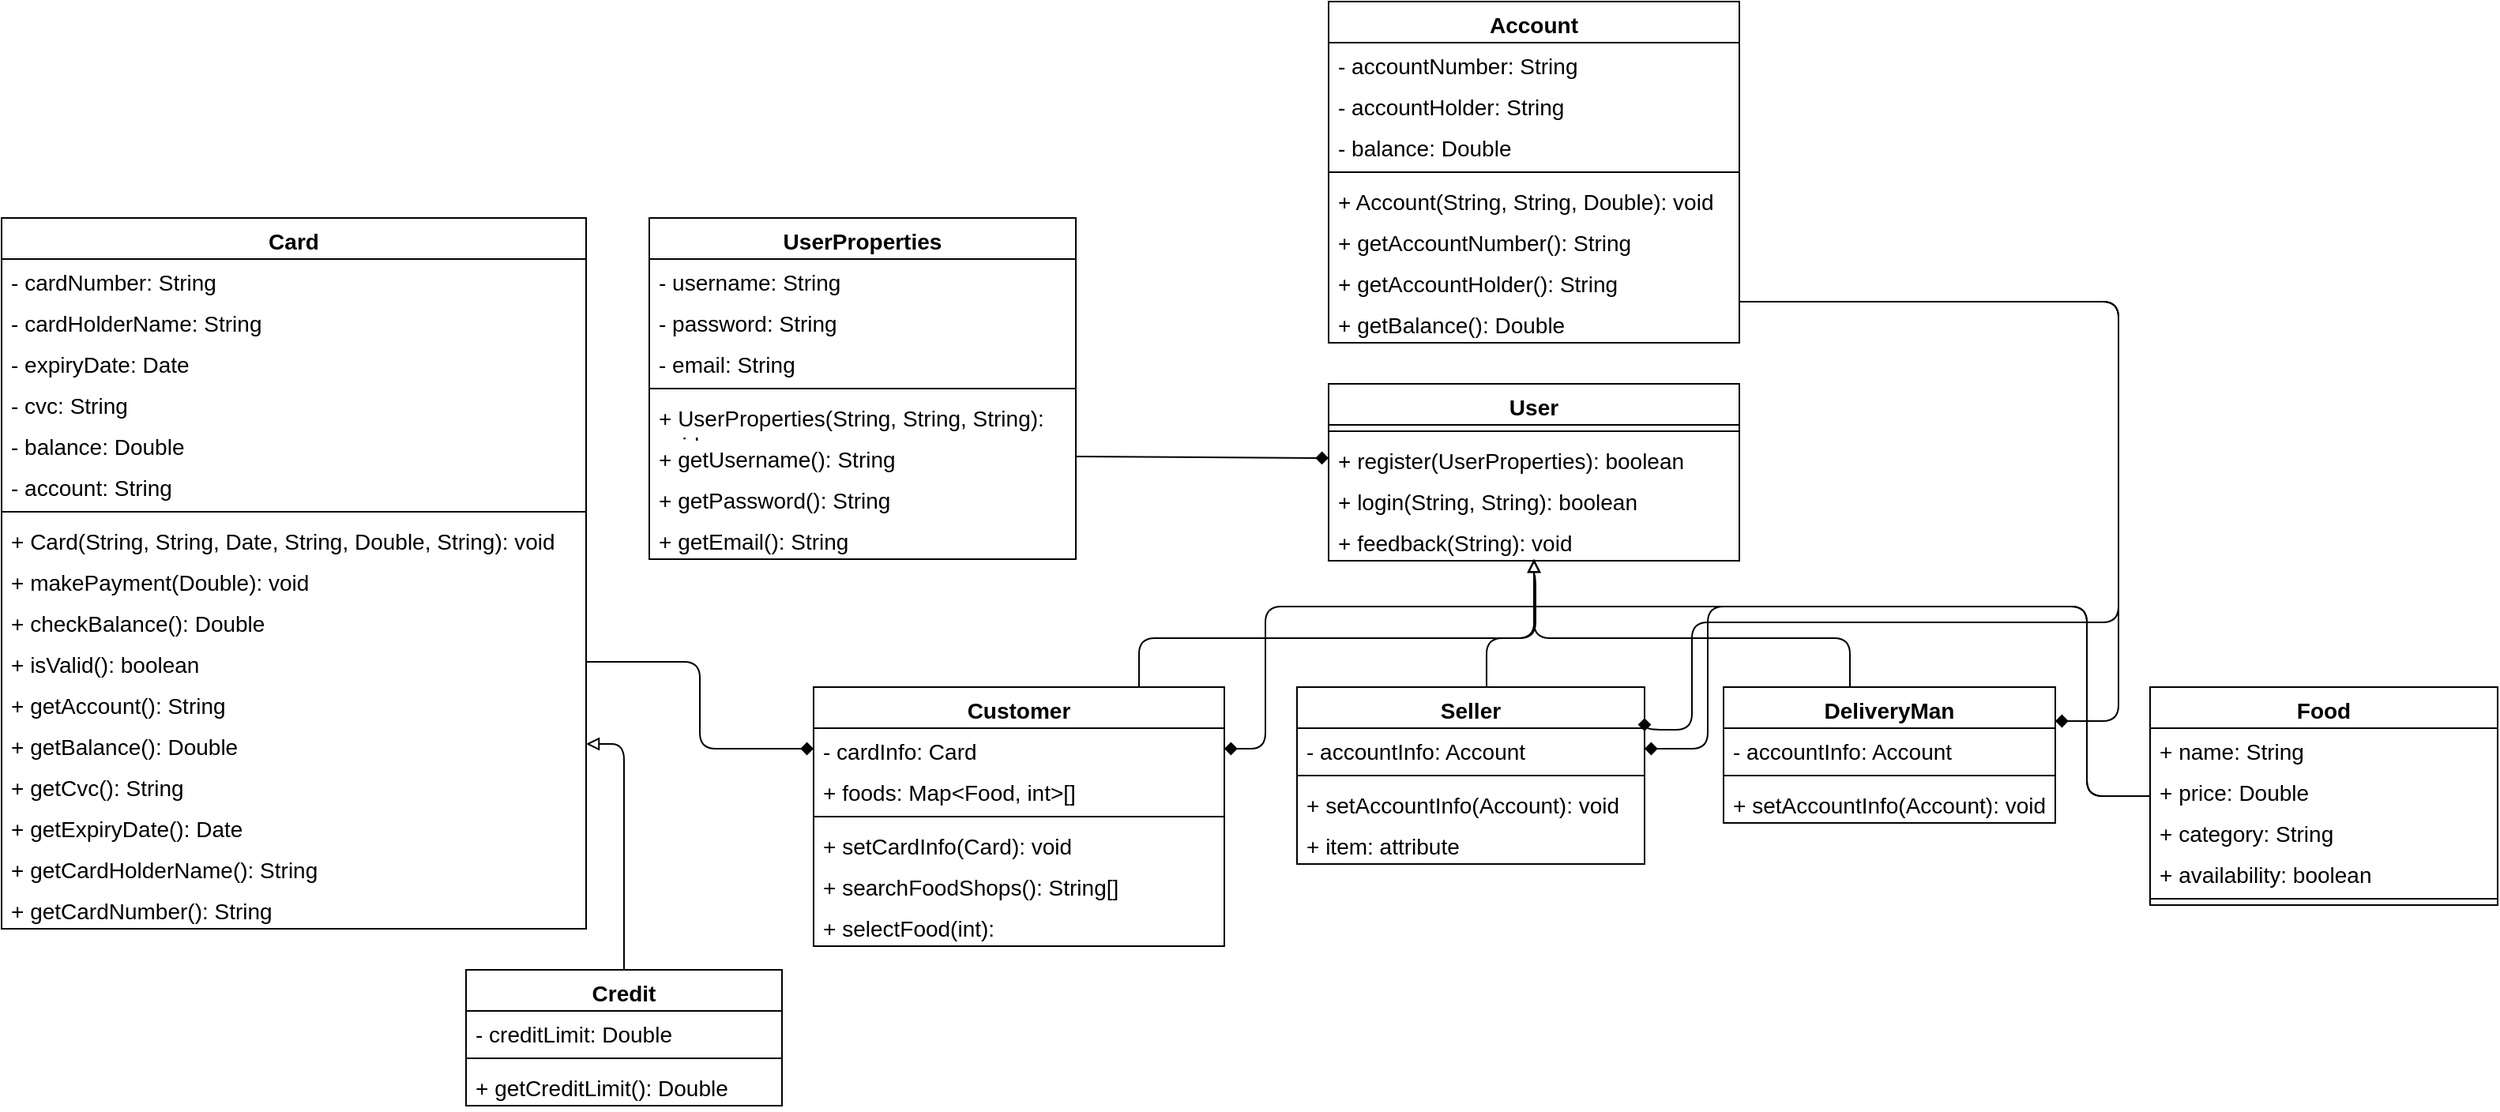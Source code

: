 <mxfile>
    <diagram id="xaGMiVS0vkVGwSSL2-Bg" name="Page-1">
        <mxGraphModel dx="1612" dy="1663" grid="1" gridSize="10" guides="1" tooltips="1" connect="1" arrows="1" fold="1" page="1" pageScale="1" pageWidth="850" pageHeight="1100" background="#ffffff" math="0" shadow="0">
            <root>
                <mxCell id="0"/>
                <mxCell id="1" parent="0"/>
                <mxCell id="2" value="Customer" style="swimlane;fontStyle=1;align=center;verticalAlign=top;childLayout=stackLayout;horizontal=1;startSize=26;horizontalStack=0;resizeParent=1;resizeParentMax=0;resizeLast=0;collapsible=1;marginBottom=0;whiteSpace=wrap;html=1;fontSize=14;" vertex="1" parent="1">
                    <mxGeometry x="-166" y="81" width="260" height="164" as="geometry"/>
                </mxCell>
                <mxCell id="3" value="- cardInfo: Card" style="text;strokeColor=none;fillColor=none;align=left;verticalAlign=top;spacingLeft=4;spacingRight=4;overflow=hidden;rotatable=0;points=[[0,0.5],[1,0.5]];portConstraint=eastwest;whiteSpace=wrap;html=1;fontSize=14;" vertex="1" parent="2">
                    <mxGeometry y="26" width="260" height="26" as="geometry"/>
                </mxCell>
                <mxCell id="92" value="+ foods: Map&amp;lt;Food, int&amp;gt;[]" style="text;strokeColor=none;fillColor=none;align=left;verticalAlign=top;spacingLeft=4;spacingRight=4;overflow=hidden;rotatable=0;points=[[0,0.5],[1,0.5]];portConstraint=eastwest;whiteSpace=wrap;html=1;fontSize=14;" vertex="1" parent="2">
                    <mxGeometry y="52" width="260" height="26" as="geometry"/>
                </mxCell>
                <mxCell id="4" value="" style="line;strokeWidth=1;fillColor=none;align=left;verticalAlign=middle;spacingTop=-1;spacingLeft=3;spacingRight=3;rotatable=0;labelPosition=right;points=[];portConstraint=eastwest;strokeColor=inherit;fontSize=14;" vertex="1" parent="2">
                    <mxGeometry y="78" width="260" height="8" as="geometry"/>
                </mxCell>
                <mxCell id="5" value="+ setCardInfo(Card): void" style="text;strokeColor=none;fillColor=none;align=left;verticalAlign=top;spacingLeft=4;spacingRight=4;overflow=hidden;rotatable=0;points=[[0,0.5],[1,0.5]];portConstraint=eastwest;whiteSpace=wrap;html=1;fontSize=14;" vertex="1" parent="2">
                    <mxGeometry y="86" width="260" height="26" as="geometry"/>
                </mxCell>
                <mxCell id="90" value="+ searchFoodShops(): String[]" style="text;strokeColor=none;fillColor=none;align=left;verticalAlign=top;spacingLeft=4;spacingRight=4;overflow=hidden;rotatable=0;points=[[0,0.5],[1,0.5]];portConstraint=eastwest;whiteSpace=wrap;html=1;fontSize=14;" vertex="1" parent="2">
                    <mxGeometry y="112" width="260" height="26" as="geometry"/>
                </mxCell>
                <mxCell id="91" value="+ selectFood(int):" style="text;strokeColor=none;fillColor=none;align=left;verticalAlign=top;spacingLeft=4;spacingRight=4;overflow=hidden;rotatable=0;points=[[0,0.5],[1,0.5]];portConstraint=eastwest;whiteSpace=wrap;html=1;fontSize=14;" vertex="1" parent="2">
                    <mxGeometry y="138" width="260" height="26" as="geometry"/>
                </mxCell>
                <mxCell id="6" value="Seller" style="swimlane;fontStyle=1;align=center;verticalAlign=top;childLayout=stackLayout;horizontal=1;startSize=26;horizontalStack=0;resizeParent=1;resizeParentMax=0;resizeLast=0;collapsible=1;marginBottom=0;whiteSpace=wrap;html=1;fontSize=14;" vertex="1" parent="1">
                    <mxGeometry x="140" y="81" width="220" height="112" as="geometry"/>
                </mxCell>
                <mxCell id="7" value="- accountInfo: Account" style="text;strokeColor=none;fillColor=none;align=left;verticalAlign=top;spacingLeft=4;spacingRight=4;overflow=hidden;rotatable=0;points=[[0,0.5],[1,0.5]];portConstraint=eastwest;whiteSpace=wrap;html=1;fontSize=14;" vertex="1" parent="6">
                    <mxGeometry y="26" width="220" height="26" as="geometry"/>
                </mxCell>
                <mxCell id="8" value="" style="line;strokeWidth=1;fillColor=none;align=left;verticalAlign=middle;spacingTop=-1;spacingLeft=3;spacingRight=3;rotatable=0;labelPosition=right;points=[];portConstraint=eastwest;strokeColor=inherit;fontSize=14;" vertex="1" parent="6">
                    <mxGeometry y="52" width="220" height="8" as="geometry"/>
                </mxCell>
                <mxCell id="9" value="+ setAccountInfo(Account): void" style="text;strokeColor=none;fillColor=none;align=left;verticalAlign=top;spacingLeft=4;spacingRight=4;overflow=hidden;rotatable=0;points=[[0,0.5],[1,0.5]];portConstraint=eastwest;whiteSpace=wrap;html=1;fontSize=14;" vertex="1" parent="6">
                    <mxGeometry y="60" width="220" height="26" as="geometry"/>
                </mxCell>
                <mxCell id="89" value="+ item: attribute" style="text;strokeColor=none;fillColor=none;align=left;verticalAlign=top;spacingLeft=4;spacingRight=4;overflow=hidden;rotatable=0;points=[[0,0.5],[1,0.5]];portConstraint=eastwest;whiteSpace=wrap;html=1;fontSize=14;" vertex="1" parent="6">
                    <mxGeometry y="86" width="220" height="26" as="geometry"/>
                </mxCell>
                <mxCell id="67" style="edgeStyle=orthogonalEdgeStyle;html=1;endArrow=block;endFill=0;fontSize=14;" edge="1" parent="1" source="10">
                    <mxGeometry relative="1" as="geometry">
                        <mxPoint x="290" y="2.274e-13" as="targetPoint"/>
                        <Array as="points">
                            <mxPoint x="490" y="50"/>
                            <mxPoint x="290" y="50"/>
                        </Array>
                    </mxGeometry>
                </mxCell>
                <mxCell id="10" value="DeliveryMan" style="swimlane;fontStyle=1;align=center;verticalAlign=top;childLayout=stackLayout;horizontal=1;startSize=26;horizontalStack=0;resizeParent=1;resizeParentMax=0;resizeLast=0;collapsible=1;marginBottom=0;whiteSpace=wrap;html=1;fontSize=14;" vertex="1" parent="1">
                    <mxGeometry x="410" y="81" width="210" height="86" as="geometry"/>
                </mxCell>
                <mxCell id="11" value="- accountInfo: Account" style="text;strokeColor=none;fillColor=none;align=left;verticalAlign=top;spacingLeft=4;spacingRight=4;overflow=hidden;rotatable=0;points=[[0,0.5],[1,0.5]];portConstraint=eastwest;whiteSpace=wrap;html=1;fontSize=14;" vertex="1" parent="10">
                    <mxGeometry y="26" width="210" height="26" as="geometry"/>
                </mxCell>
                <mxCell id="12" value="" style="line;strokeWidth=1;fillColor=none;align=left;verticalAlign=middle;spacingTop=-1;spacingLeft=3;spacingRight=3;rotatable=0;labelPosition=right;points=[];portConstraint=eastwest;strokeColor=inherit;fontSize=14;" vertex="1" parent="10">
                    <mxGeometry y="52" width="210" height="8" as="geometry"/>
                </mxCell>
                <mxCell id="13" value="+ setAccountInfo(Account): void" style="text;strokeColor=none;fillColor=none;align=left;verticalAlign=top;spacingLeft=4;spacingRight=4;overflow=hidden;rotatable=0;points=[[0,0.5],[1,0.5]];portConstraint=eastwest;whiteSpace=wrap;html=1;fontSize=14;" vertex="1" parent="10">
                    <mxGeometry y="60" width="210" height="26" as="geometry"/>
                </mxCell>
                <mxCell id="14" value="User" style="swimlane;fontStyle=1;align=center;verticalAlign=top;childLayout=stackLayout;horizontal=1;startSize=26;horizontalStack=0;resizeParent=1;resizeParentMax=0;resizeLast=0;collapsible=1;marginBottom=0;whiteSpace=wrap;html=1;fontSize=14;" vertex="1" parent="1">
                    <mxGeometry x="160" y="-111" width="260" height="112" as="geometry"/>
                </mxCell>
                <mxCell id="16" value="" style="line;strokeWidth=1;fillColor=none;align=left;verticalAlign=middle;spacingTop=-1;spacingLeft=3;spacingRight=3;rotatable=0;labelPosition=right;points=[];portConstraint=eastwest;strokeColor=inherit;fontSize=14;" vertex="1" parent="14">
                    <mxGeometry y="26" width="260" height="8" as="geometry"/>
                </mxCell>
                <mxCell id="17" value="+ register(UserProperties): boolean" style="text;strokeColor=none;fillColor=none;align=left;verticalAlign=top;spacingLeft=4;spacingRight=4;overflow=hidden;rotatable=0;points=[[0,0.5],[1,0.5]];portConstraint=eastwest;whiteSpace=wrap;html=1;fontSize=14;" vertex="1" parent="14">
                    <mxGeometry y="34" width="260" height="26" as="geometry"/>
                </mxCell>
                <mxCell id="28" value="+ login(String, String): boolean" style="text;strokeColor=none;fillColor=none;align=left;verticalAlign=top;spacingLeft=4;spacingRight=4;overflow=hidden;rotatable=0;points=[[0,0.5],[1,0.5]];portConstraint=eastwest;whiteSpace=wrap;html=1;fontSize=14;" vertex="1" parent="14">
                    <mxGeometry y="60" width="260" height="26" as="geometry"/>
                </mxCell>
                <mxCell id="88" value="+ feedback(String): void" style="text;strokeColor=none;fillColor=none;align=left;verticalAlign=top;spacingLeft=4;spacingRight=4;overflow=hidden;rotatable=0;points=[[0,0.5],[1,0.5]];portConstraint=eastwest;whiteSpace=wrap;html=1;fontSize=14;" vertex="1" parent="14">
                    <mxGeometry y="86" width="260" height="26" as="geometry"/>
                </mxCell>
                <mxCell id="18" value="UserProperties" style="swimlane;fontStyle=1;align=center;verticalAlign=top;childLayout=stackLayout;horizontal=1;startSize=26;horizontalStack=0;resizeParent=1;resizeParentMax=0;resizeLast=0;collapsible=1;marginBottom=0;whiteSpace=wrap;html=1;fontSize=14;" vertex="1" parent="1">
                    <mxGeometry x="-270" y="-216" width="270" height="216" as="geometry"/>
                </mxCell>
                <mxCell id="19" value="- username: String" style="text;strokeColor=none;fillColor=none;align=left;verticalAlign=top;spacingLeft=4;spacingRight=4;overflow=hidden;rotatable=0;points=[[0,0.5],[1,0.5]];portConstraint=eastwest;whiteSpace=wrap;html=1;fontSize=14;" vertex="1" parent="18">
                    <mxGeometry y="26" width="270" height="26" as="geometry"/>
                </mxCell>
                <mxCell id="22" value="- password: String" style="text;strokeColor=none;fillColor=none;align=left;verticalAlign=top;spacingLeft=4;spacingRight=4;overflow=hidden;rotatable=0;points=[[0,0.5],[1,0.5]];portConstraint=eastwest;whiteSpace=wrap;html=1;fontSize=14;" vertex="1" parent="18">
                    <mxGeometry y="52" width="270" height="26" as="geometry"/>
                </mxCell>
                <mxCell id="23" value="- email: String" style="text;strokeColor=none;fillColor=none;align=left;verticalAlign=top;spacingLeft=4;spacingRight=4;overflow=hidden;rotatable=0;points=[[0,0.5],[1,0.5]];portConstraint=eastwest;whiteSpace=wrap;html=1;fontSize=14;" vertex="1" parent="18">
                    <mxGeometry y="78" width="270" height="26" as="geometry"/>
                </mxCell>
                <mxCell id="20" value="" style="line;strokeWidth=1;fillColor=none;align=left;verticalAlign=middle;spacingTop=-1;spacingLeft=3;spacingRight=3;rotatable=0;labelPosition=right;points=[];portConstraint=eastwest;strokeColor=inherit;fontSize=14;" vertex="1" parent="18">
                    <mxGeometry y="104" width="270" height="8" as="geometry"/>
                </mxCell>
                <mxCell id="27" value="+ UserProperties(String, String, String): void" style="text;strokeColor=none;fillColor=none;align=left;verticalAlign=top;spacingLeft=4;spacingRight=4;overflow=hidden;rotatable=0;points=[[0,0.5],[1,0.5]];portConstraint=eastwest;whiteSpace=wrap;html=1;fontSize=14;" vertex="1" parent="18">
                    <mxGeometry y="112" width="270" height="26" as="geometry"/>
                </mxCell>
                <mxCell id="21" value="+ getUsername(): String&lt;div&gt;&lt;br&gt;&lt;/div&gt;" style="text;strokeColor=none;fillColor=none;align=left;verticalAlign=top;spacingLeft=4;spacingRight=4;overflow=hidden;rotatable=0;points=[[0,0.5],[1,0.5]];portConstraint=eastwest;whiteSpace=wrap;html=1;fontSize=14;" vertex="1" parent="18">
                    <mxGeometry y="138" width="270" height="26" as="geometry"/>
                </mxCell>
                <mxCell id="24" value="+ getPassword(): String&lt;div&gt;&lt;br&gt;&lt;/div&gt;" style="text;strokeColor=none;fillColor=none;align=left;verticalAlign=top;spacingLeft=4;spacingRight=4;overflow=hidden;rotatable=0;points=[[0,0.5],[1,0.5]];portConstraint=eastwest;whiteSpace=wrap;html=1;fontSize=14;" vertex="1" parent="18">
                    <mxGeometry y="164" width="270" height="26" as="geometry"/>
                </mxCell>
                <mxCell id="25" value="+ getEmail(): String&lt;div&gt;&lt;br&gt;&lt;/div&gt;" style="text;strokeColor=none;fillColor=none;align=left;verticalAlign=top;spacingLeft=4;spacingRight=4;overflow=hidden;rotatable=0;points=[[0,0.5],[1,0.5]];portConstraint=eastwest;whiteSpace=wrap;html=1;fontSize=14;" vertex="1" parent="18">
                    <mxGeometry y="190" width="270" height="26" as="geometry"/>
                </mxCell>
                <mxCell id="34" style="edgeStyle=none;html=1;entryX=0;entryY=0.5;entryDx=0;entryDy=0;endArrow=diamond;endFill=1;exitX=1;exitY=0.5;exitDx=0;exitDy=0;fontSize=14;" edge="1" parent="1" source="21" target="17">
                    <mxGeometry relative="1" as="geometry"/>
                </mxCell>
                <mxCell id="35" value="Card" style="swimlane;fontStyle=1;align=center;verticalAlign=top;childLayout=stackLayout;horizontal=1;startSize=26;horizontalStack=0;resizeParent=1;resizeParentMax=0;resizeLast=0;collapsible=1;marginBottom=0;whiteSpace=wrap;html=1;fontSize=14;" vertex="1" parent="1">
                    <mxGeometry x="-680" y="-216" width="370" height="450" as="geometry"/>
                </mxCell>
                <mxCell id="36" value="-&amp;nbsp;&lt;span style=&quot;white-space-collapse: preserve; background-color: transparent;&quot;&gt;cardNumber: String&lt;/span&gt;" style="text;strokeColor=none;fillColor=none;align=left;verticalAlign=top;spacingLeft=4;spacingRight=4;overflow=hidden;rotatable=0;points=[[0,0.5],[1,0.5]];portConstraint=eastwest;whiteSpace=wrap;html=1;fontSize=14;" vertex="1" parent="35">
                    <mxGeometry y="26" width="370" height="26" as="geometry"/>
                </mxCell>
                <mxCell id="39" value="-&amp;nbsp;&lt;span style=&quot;white-space-collapse: preserve; background-color: transparent;&quot;&gt;cardHolderName: String&lt;/span&gt;" style="text;strokeColor=none;fillColor=none;align=left;verticalAlign=top;spacingLeft=4;spacingRight=4;overflow=hidden;rotatable=0;points=[[0,0.5],[1,0.5]];portConstraint=eastwest;whiteSpace=wrap;html=1;fontSize=14;" vertex="1" parent="35">
                    <mxGeometry y="52" width="370" height="26" as="geometry"/>
                </mxCell>
                <mxCell id="40" value="- expiryDate: Date" style="text;strokeColor=none;fillColor=none;align=left;verticalAlign=top;spacingLeft=4;spacingRight=4;overflow=hidden;rotatable=0;points=[[0,0.5],[1,0.5]];portConstraint=eastwest;whiteSpace=wrap;html=1;fontSize=14;" vertex="1" parent="35">
                    <mxGeometry y="78" width="370" height="26" as="geometry"/>
                </mxCell>
                <mxCell id="41" value="- cvc: String" style="text;strokeColor=none;fillColor=none;align=left;verticalAlign=top;spacingLeft=4;spacingRight=4;overflow=hidden;rotatable=0;points=[[0,0.5],[1,0.5]];portConstraint=eastwest;whiteSpace=wrap;html=1;fontSize=14;" vertex="1" parent="35">
                    <mxGeometry y="104" width="370" height="26" as="geometry"/>
                </mxCell>
                <mxCell id="42" value="- balance&lt;span style=&quot;white-space-collapse: preserve; background-color: transparent;&quot;&gt;: Double&lt;/span&gt;" style="text;strokeColor=none;fillColor=none;align=left;verticalAlign=top;spacingLeft=4;spacingRight=4;overflow=hidden;rotatable=0;points=[[0,0.5],[1,0.5]];portConstraint=eastwest;whiteSpace=wrap;html=1;fontSize=14;" vertex="1" parent="35">
                    <mxGeometry y="130" width="370" height="26" as="geometry"/>
                </mxCell>
                <mxCell id="43" value="- account&lt;span style=&quot;white-space-collapse: preserve; background-color: transparent;&quot;&gt;: String&lt;/span&gt;" style="text;strokeColor=none;fillColor=none;align=left;verticalAlign=top;spacingLeft=4;spacingRight=4;overflow=hidden;rotatable=0;points=[[0,0.5],[1,0.5]];portConstraint=eastwest;whiteSpace=wrap;html=1;fontSize=14;" vertex="1" parent="35">
                    <mxGeometry y="156" width="370" height="26" as="geometry"/>
                </mxCell>
                <mxCell id="37" value="" style="line;strokeWidth=1;fillColor=none;align=left;verticalAlign=middle;spacingTop=-1;spacingLeft=3;spacingRight=3;rotatable=0;labelPosition=right;points=[];portConstraint=eastwest;strokeColor=inherit;fontSize=14;" vertex="1" parent="35">
                    <mxGeometry y="182" width="370" height="8" as="geometry"/>
                </mxCell>
                <mxCell id="59" value="+ Card(String, String, Date, String, Double, String): void" style="text;strokeColor=none;fillColor=none;align=left;verticalAlign=top;spacingLeft=4;spacingRight=4;overflow=hidden;rotatable=0;points=[[0,0.5],[1,0.5]];portConstraint=eastwest;whiteSpace=wrap;html=1;fontSize=14;" vertex="1" parent="35">
                    <mxGeometry y="190" width="370" height="26" as="geometry"/>
                </mxCell>
                <mxCell id="38" value="+ makePayment(Double): void" style="text;strokeColor=none;fillColor=none;align=left;verticalAlign=top;spacingLeft=4;spacingRight=4;overflow=hidden;rotatable=0;points=[[0,0.5],[1,0.5]];portConstraint=eastwest;whiteSpace=wrap;html=1;fontSize=14;" vertex="1" parent="35">
                    <mxGeometry y="216" width="370" height="26" as="geometry"/>
                </mxCell>
                <mxCell id="44" value="+ checkBalance(): Double" style="text;strokeColor=none;fillColor=none;align=left;verticalAlign=top;spacingLeft=4;spacingRight=4;overflow=hidden;rotatable=0;points=[[0,0.5],[1,0.5]];portConstraint=eastwest;whiteSpace=wrap;html=1;fontSize=14;" vertex="1" parent="35">
                    <mxGeometry y="242" width="370" height="26" as="geometry"/>
                </mxCell>
                <mxCell id="45" value="+ isValid(): boolean" style="text;strokeColor=none;fillColor=none;align=left;verticalAlign=top;spacingLeft=4;spacingRight=4;overflow=hidden;rotatable=0;points=[[0,0.5],[1,0.5]];portConstraint=eastwest;whiteSpace=wrap;html=1;fontSize=14;" vertex="1" parent="35">
                    <mxGeometry y="268" width="370" height="26" as="geometry"/>
                </mxCell>
                <mxCell id="81" value="+ getAccount()&lt;span style=&quot;white-space-collapse: preserve; background-color: transparent;&quot;&gt;: String&lt;/span&gt;" style="text;strokeColor=none;fillColor=none;align=left;verticalAlign=top;spacingLeft=4;spacingRight=4;overflow=hidden;rotatable=0;points=[[0,0.5],[1,0.5]];portConstraint=eastwest;whiteSpace=wrap;html=1;fontSize=14;" vertex="1" parent="35">
                    <mxGeometry y="294" width="370" height="26" as="geometry"/>
                </mxCell>
                <mxCell id="80" value="+ getBalance(): Double" style="text;strokeColor=none;fillColor=none;align=left;verticalAlign=top;spacingLeft=4;spacingRight=4;overflow=hidden;rotatable=0;points=[[0,0.5],[1,0.5]];portConstraint=eastwest;whiteSpace=wrap;html=1;fontSize=14;" vertex="1" parent="35">
                    <mxGeometry y="320" width="370" height="26" as="geometry"/>
                </mxCell>
                <mxCell id="79" value="+ getCvc(): String&lt;span style=&quot;white-space: pre;&quot;&gt;&#x9;&lt;/span&gt;&lt;span style=&quot;white-space: pre;&quot;&gt;&#x9;&lt;/span&gt;" style="text;strokeColor=none;fillColor=none;align=left;verticalAlign=top;spacingLeft=4;spacingRight=4;overflow=hidden;rotatable=0;points=[[0,0.5],[1,0.5]];portConstraint=eastwest;whiteSpace=wrap;html=1;fontSize=14;" vertex="1" parent="35">
                    <mxGeometry y="346" width="370" height="26" as="geometry"/>
                </mxCell>
                <mxCell id="78" value="+ getExpiryDate(): Date" style="text;strokeColor=none;fillColor=none;align=left;verticalAlign=top;spacingLeft=4;spacingRight=4;overflow=hidden;rotatable=0;points=[[0,0.5],[1,0.5]];portConstraint=eastwest;whiteSpace=wrap;html=1;fontSize=14;" vertex="1" parent="35">
                    <mxGeometry y="372" width="370" height="26" as="geometry"/>
                </mxCell>
                <mxCell id="77" value="+ getCardHolderName(): String" style="text;strokeColor=none;fillColor=none;align=left;verticalAlign=top;spacingLeft=4;spacingRight=4;overflow=hidden;rotatable=0;points=[[0,0.5],[1,0.5]];portConstraint=eastwest;whiteSpace=wrap;html=1;fontSize=14;" vertex="1" parent="35">
                    <mxGeometry y="398" width="370" height="26" as="geometry"/>
                </mxCell>
                <mxCell id="76" value="+ getCardNumber(): String" style="text;strokeColor=none;fillColor=none;align=left;verticalAlign=top;spacingLeft=4;spacingRight=4;overflow=hidden;rotatable=0;points=[[0,0.5],[1,0.5]];portConstraint=eastwest;whiteSpace=wrap;html=1;fontSize=14;" vertex="1" parent="35">
                    <mxGeometry y="424" width="370" height="26" as="geometry"/>
                </mxCell>
                <mxCell id="82" style="edgeStyle=orthogonalEdgeStyle;html=1;entryX=1;entryY=0.5;entryDx=0;entryDy=0;endArrow=block;endFill=0;fontSize=14;" edge="1" parent="1" source="46" target="80">
                    <mxGeometry relative="1" as="geometry"/>
                </mxCell>
                <mxCell id="46" value="Credit" style="swimlane;fontStyle=1;align=center;verticalAlign=top;childLayout=stackLayout;horizontal=1;startSize=26;horizontalStack=0;resizeParent=1;resizeParentMax=0;resizeLast=0;collapsible=1;marginBottom=0;whiteSpace=wrap;html=1;fontSize=14;" vertex="1" parent="1">
                    <mxGeometry x="-386" y="260" width="200" height="86" as="geometry"/>
                </mxCell>
                <mxCell id="47" value="- creditLimit: Double" style="text;strokeColor=none;fillColor=none;align=left;verticalAlign=top;spacingLeft=4;spacingRight=4;overflow=hidden;rotatable=0;points=[[0,0.5],[1,0.5]];portConstraint=eastwest;whiteSpace=wrap;html=1;fontSize=14;" vertex="1" parent="46">
                    <mxGeometry y="26" width="200" height="26" as="geometry"/>
                </mxCell>
                <mxCell id="53" value="" style="line;strokeWidth=1;fillColor=none;align=left;verticalAlign=middle;spacingTop=-1;spacingLeft=3;spacingRight=3;rotatable=0;labelPosition=right;points=[];portConstraint=eastwest;strokeColor=inherit;fontSize=14;" vertex="1" parent="46">
                    <mxGeometry y="52" width="200" height="8" as="geometry"/>
                </mxCell>
                <mxCell id="57" value="+ getCreditLimit(): Double" style="text;strokeColor=none;fillColor=none;align=left;verticalAlign=top;spacingLeft=4;spacingRight=4;overflow=hidden;rotatable=0;points=[[0,0.5],[1,0.5]];portConstraint=eastwest;whiteSpace=wrap;html=1;fontSize=14;" vertex="1" parent="46">
                    <mxGeometry y="60" width="200" height="26" as="geometry"/>
                </mxCell>
                <mxCell id="63" style="edgeStyle=orthogonalEdgeStyle;html=1;entryX=0;entryY=0.5;entryDx=0;entryDy=0;endArrow=diamond;endFill=1;fontSize=14;" edge="1" parent="1" source="45" target="3">
                    <mxGeometry relative="1" as="geometry"/>
                </mxCell>
                <mxCell id="64" style="edgeStyle=orthogonalEdgeStyle;html=1;endArrow=block;endFill=0;fontSize=14;" edge="1" parent="1" source="2">
                    <mxGeometry relative="1" as="geometry">
                        <mxPoint x="90" y="80" as="sourcePoint"/>
                        <mxPoint x="290" as="targetPoint"/>
                        <Array as="points">
                            <mxPoint x="40" y="50"/>
                            <mxPoint x="291" y="50"/>
                            <mxPoint x="291" y="10"/>
                            <mxPoint x="290" y="10"/>
                        </Array>
                    </mxGeometry>
                </mxCell>
                <mxCell id="65" style="edgeStyle=orthogonalEdgeStyle;html=1;entryX=0.501;entryY=0.993;entryDx=0;entryDy=0;entryPerimeter=0;endArrow=block;endFill=0;fontSize=14;" edge="1" parent="1" source="6">
                    <mxGeometry relative="1" as="geometry">
                        <mxPoint x="289.85" y="80.18" as="sourcePoint"/>
                        <mxPoint x="290.11" y="-0.002" as="targetPoint"/>
                        <Array as="points">
                            <mxPoint x="260" y="50"/>
                            <mxPoint x="290" y="50"/>
                        </Array>
                    </mxGeometry>
                </mxCell>
                <mxCell id="68" value="Account" style="swimlane;fontStyle=1;align=center;verticalAlign=top;childLayout=stackLayout;horizontal=1;startSize=26;horizontalStack=0;resizeParent=1;resizeParentMax=0;resizeLast=0;collapsible=1;marginBottom=0;whiteSpace=wrap;html=1;fontSize=14;" vertex="1" parent="1">
                    <mxGeometry x="160" y="-353" width="260" height="216" as="geometry"/>
                </mxCell>
                <mxCell id="72" value="- accountNumber: String" style="text;strokeColor=none;fillColor=none;align=left;verticalAlign=top;spacingLeft=4;spacingRight=4;overflow=hidden;rotatable=0;points=[[0,0.5],[1,0.5]];portConstraint=eastwest;whiteSpace=wrap;html=1;fontSize=14;" vertex="1" parent="68">
                    <mxGeometry y="26" width="260" height="26" as="geometry"/>
                </mxCell>
                <mxCell id="70" value="- accountHolder: String" style="text;strokeColor=none;fillColor=none;align=left;verticalAlign=top;spacingLeft=4;spacingRight=4;overflow=hidden;rotatable=0;points=[[0,0.5],[1,0.5]];portConstraint=eastwest;whiteSpace=wrap;html=1;fontSize=14;" vertex="1" parent="68">
                    <mxGeometry y="52" width="260" height="26" as="geometry"/>
                </mxCell>
                <mxCell id="73" value="- balance: Double" style="text;strokeColor=none;fillColor=none;align=left;verticalAlign=top;spacingLeft=4;spacingRight=4;overflow=hidden;rotatable=0;points=[[0,0.5],[1,0.5]];portConstraint=eastwest;whiteSpace=wrap;html=1;fontSize=14;" vertex="1" parent="68">
                    <mxGeometry y="78" width="260" height="26" as="geometry"/>
                </mxCell>
                <mxCell id="69" value="" style="line;strokeWidth=1;fillColor=none;align=left;verticalAlign=middle;spacingTop=-1;spacingLeft=3;spacingRight=3;rotatable=0;labelPosition=right;points=[];portConstraint=eastwest;strokeColor=inherit;fontSize=14;" vertex="1" parent="68">
                    <mxGeometry y="104" width="260" height="8" as="geometry"/>
                </mxCell>
                <mxCell id="74" value="+ Account(String, String, Double): void" style="text;strokeColor=none;fillColor=none;align=left;verticalAlign=top;spacingLeft=4;spacingRight=4;overflow=hidden;rotatable=0;points=[[0,0.5],[1,0.5]];portConstraint=eastwest;whiteSpace=wrap;html=1;fontSize=14;" vertex="1" parent="68">
                    <mxGeometry y="112" width="260" height="26" as="geometry"/>
                </mxCell>
                <mxCell id="75" value="+ getAccountNumber(): String" style="text;strokeColor=none;fillColor=none;align=left;verticalAlign=top;spacingLeft=4;spacingRight=4;overflow=hidden;rotatable=0;points=[[0,0.5],[1,0.5]];portConstraint=eastwest;whiteSpace=wrap;html=1;fontSize=14;" vertex="1" parent="68">
                    <mxGeometry y="138" width="260" height="26" as="geometry"/>
                </mxCell>
                <mxCell id="83" value="+ getAccountHolder(): String" style="text;strokeColor=none;fillColor=none;align=left;verticalAlign=top;spacingLeft=4;spacingRight=4;overflow=hidden;rotatable=0;points=[[0,0.5],[1,0.5]];portConstraint=eastwest;whiteSpace=wrap;html=1;fontSize=14;" vertex="1" parent="68">
                    <mxGeometry y="164" width="260" height="26" as="geometry"/>
                </mxCell>
                <mxCell id="71" value="+ getBalance(): Double" style="text;strokeColor=none;fillColor=none;align=left;verticalAlign=top;spacingLeft=4;spacingRight=4;overflow=hidden;rotatable=0;points=[[0,0.5],[1,0.5]];portConstraint=eastwest;whiteSpace=wrap;html=1;fontSize=14;" vertex="1" parent="68">
                    <mxGeometry y="190" width="260" height="26" as="geometry"/>
                </mxCell>
                <mxCell id="84" style="edgeStyle=orthogonalEdgeStyle;html=1;entryX=1;entryY=0.25;entryDx=0;entryDy=0;endArrow=diamond;endFill=1;fontSize=14;" edge="1" parent="1" source="83" target="6">
                    <mxGeometry relative="1" as="geometry">
                        <Array as="points">
                            <mxPoint x="660" y="-163"/>
                            <mxPoint x="660" y="40"/>
                            <mxPoint x="390" y="40"/>
                            <mxPoint x="390" y="108"/>
                            <mxPoint x="360" y="108"/>
                        </Array>
                    </mxGeometry>
                </mxCell>
                <mxCell id="85" style="edgeStyle=orthogonalEdgeStyle;html=1;entryX=1;entryY=0.25;entryDx=0;entryDy=0;endArrow=diamond;endFill=1;fontSize=14;" edge="1" parent="1" source="83" target="10">
                    <mxGeometry relative="1" as="geometry">
                        <Array as="points">
                            <mxPoint x="660" y="-163"/>
                            <mxPoint x="660" y="102"/>
                        </Array>
                    </mxGeometry>
                </mxCell>
                <mxCell id="103" style="edgeStyle=orthogonalEdgeStyle;html=1;endArrow=diamond;endFill=1;" edge="1" parent="1" source="93" target="7">
                    <mxGeometry relative="1" as="geometry">
                        <Array as="points">
                            <mxPoint x="640" y="150"/>
                            <mxPoint x="640" y="30"/>
                            <mxPoint x="400" y="30"/>
                            <mxPoint x="400" y="120"/>
                        </Array>
                    </mxGeometry>
                </mxCell>
                <mxCell id="104" style="edgeStyle=orthogonalEdgeStyle;html=1;entryX=1;entryY=0.5;entryDx=0;entryDy=0;endArrow=diamond;endFill=1;" edge="1" parent="1" source="93" target="3">
                    <mxGeometry relative="1" as="geometry">
                        <Array as="points">
                            <mxPoint x="640" y="150"/>
                            <mxPoint x="640" y="30"/>
                            <mxPoint x="120" y="30"/>
                            <mxPoint x="120" y="120"/>
                        </Array>
                    </mxGeometry>
                </mxCell>
                <mxCell id="93" value="Food" style="swimlane;fontStyle=1;align=center;verticalAlign=top;childLayout=stackLayout;horizontal=1;startSize=26;horizontalStack=0;resizeParent=1;resizeParentMax=0;resizeLast=0;collapsible=1;marginBottom=0;whiteSpace=wrap;html=1;fontSize=14;" vertex="1" parent="1">
                    <mxGeometry x="680" y="81" width="220" height="138" as="geometry"/>
                </mxCell>
                <mxCell id="94" value="+ name: String" style="text;strokeColor=none;fillColor=none;align=left;verticalAlign=top;spacingLeft=4;spacingRight=4;overflow=hidden;rotatable=0;points=[[0,0.5],[1,0.5]];portConstraint=eastwest;whiteSpace=wrap;html=1;fontSize=14;" vertex="1" parent="93">
                    <mxGeometry y="26" width="220" height="26" as="geometry"/>
                </mxCell>
                <mxCell id="98" value="+ price: Double" style="text;strokeColor=none;fillColor=none;align=left;verticalAlign=top;spacingLeft=4;spacingRight=4;overflow=hidden;rotatable=0;points=[[0,0.5],[1,0.5]];portConstraint=eastwest;whiteSpace=wrap;html=1;fontSize=14;" vertex="1" parent="93">
                    <mxGeometry y="52" width="220" height="26" as="geometry"/>
                </mxCell>
                <mxCell id="100" value="+ category: String" style="text;strokeColor=none;fillColor=none;align=left;verticalAlign=top;spacingLeft=4;spacingRight=4;overflow=hidden;rotatable=0;points=[[0,0.5],[1,0.5]];portConstraint=eastwest;whiteSpace=wrap;html=1;fontSize=14;" vertex="1" parent="93">
                    <mxGeometry y="78" width="220" height="26" as="geometry"/>
                </mxCell>
                <mxCell id="99" value="+ availability: boolean" style="text;strokeColor=none;fillColor=none;align=left;verticalAlign=top;spacingLeft=4;spacingRight=4;overflow=hidden;rotatable=0;points=[[0,0.5],[1,0.5]];portConstraint=eastwest;whiteSpace=wrap;html=1;fontSize=14;" vertex="1" parent="93">
                    <mxGeometry y="104" width="220" height="26" as="geometry"/>
                </mxCell>
                <mxCell id="95" value="" style="line;strokeWidth=1;fillColor=none;align=left;verticalAlign=middle;spacingTop=-1;spacingLeft=3;spacingRight=3;rotatable=0;labelPosition=right;points=[];portConstraint=eastwest;strokeColor=inherit;fontSize=14;" vertex="1" parent="93">
                    <mxGeometry y="130" width="220" height="8" as="geometry"/>
                </mxCell>
            </root>
        </mxGraphModel>
    </diagram>
</mxfile>